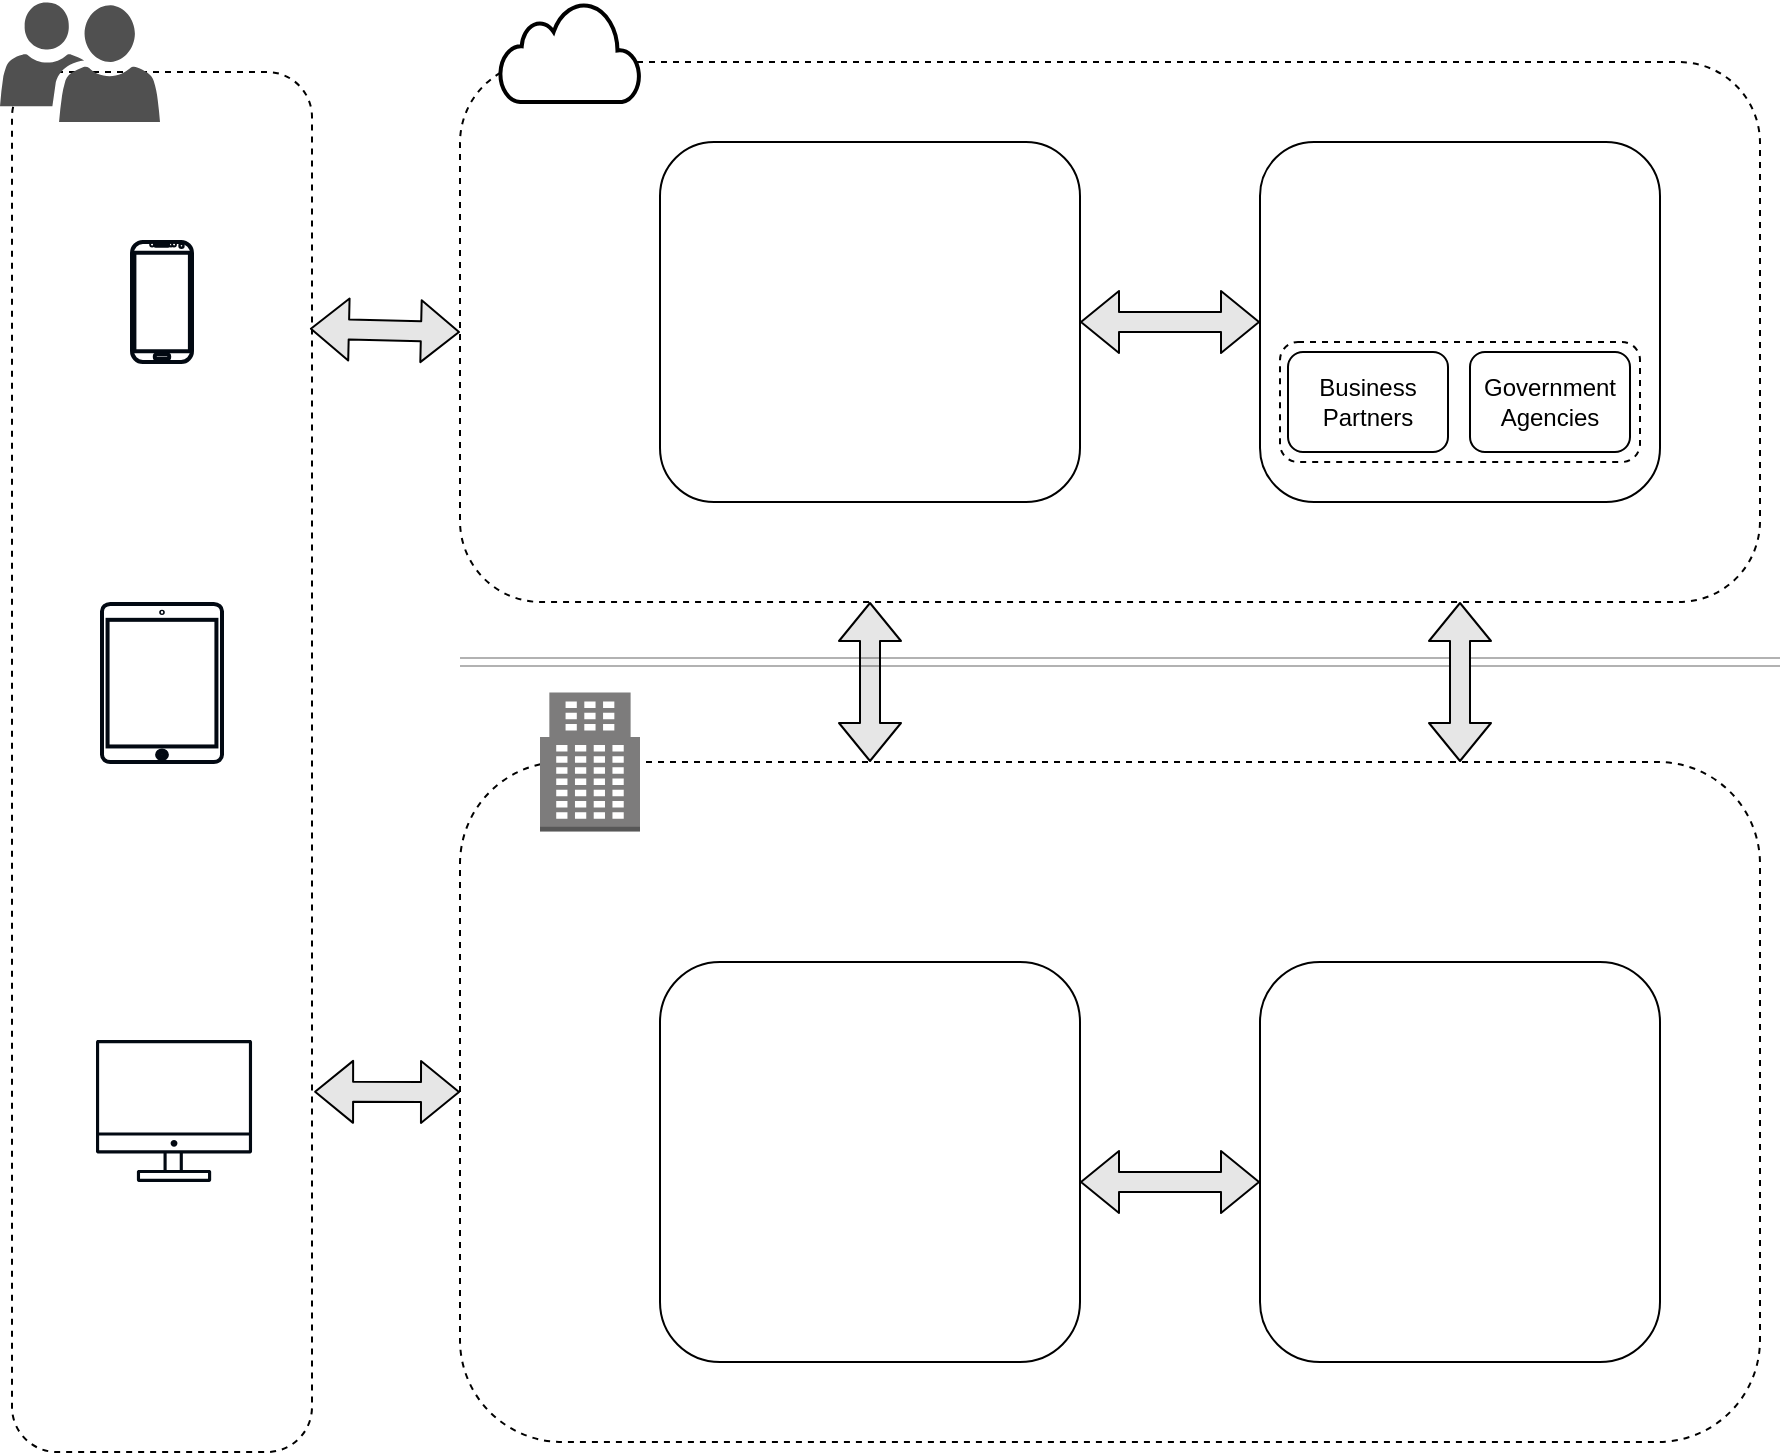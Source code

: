 <mxfile version="14.1.1" type="github">
  <diagram id="Owtm409XgRJTrGUsXU6g" name="Page-1">
    <mxGraphModel dx="2074" dy="774" grid="1" gridSize="10" guides="1" tooltips="1" connect="1" arrows="1" fold="1" page="1" pageScale="1" pageWidth="827" pageHeight="1169" math="0" shadow="0">
      <root>
        <mxCell id="0" />
        <mxCell id="1" parent="0" />
        <mxCell id="JSzs0DYUMlTjXLvYXHMq-4" value="" style="rounded=1;whiteSpace=wrap;html=1;fillColor=none;dashed=1;" vertex="1" parent="1">
          <mxGeometry x="-174" y="65" width="150" height="690" as="geometry" />
        </mxCell>
        <mxCell id="JSzs0DYUMlTjXLvYXHMq-3" value="" style="rounded=1;whiteSpace=wrap;html=1;fillColor=none;dashed=1;" vertex="1" parent="1">
          <mxGeometry x="50" y="60" width="650" height="270" as="geometry" />
        </mxCell>
        <mxCell id="JSzs0DYUMlTjXLvYXHMq-1" value="" style="rounded=1;whiteSpace=wrap;html=1;" vertex="1" parent="1">
          <mxGeometry x="150" y="100" width="210" height="180" as="geometry" />
        </mxCell>
        <mxCell id="JSzs0DYUMlTjXLvYXHMq-2" value="" style="rounded=1;whiteSpace=wrap;html=1;" vertex="1" parent="1">
          <mxGeometry x="450" y="100" width="200" height="180" as="geometry" />
        </mxCell>
        <mxCell id="JSzs0DYUMlTjXLvYXHMq-5" value="" style="rounded=1;whiteSpace=wrap;html=1;fillColor=none;dashed=1;" vertex="1" parent="1">
          <mxGeometry x="50" y="410" width="650" height="340" as="geometry" />
        </mxCell>
        <mxCell id="JSzs0DYUMlTjXLvYXHMq-6" value="" style="rounded=1;whiteSpace=wrap;html=1;" vertex="1" parent="1">
          <mxGeometry x="150" y="510" width="210" height="200" as="geometry" />
        </mxCell>
        <mxCell id="JSzs0DYUMlTjXLvYXHMq-7" value="" style="rounded=1;whiteSpace=wrap;html=1;" vertex="1" parent="1">
          <mxGeometry x="450" y="510" width="200" height="200" as="geometry" />
        </mxCell>
        <mxCell id="JSzs0DYUMlTjXLvYXHMq-9" value="" style="html=1;verticalLabelPosition=bottom;align=center;labelBackgroundColor=#ffffff;verticalAlign=top;strokeWidth=2;shadow=0;dashed=0;shape=mxgraph.ios7.icons.cloud;" vertex="1" parent="1">
          <mxGeometry x="70" y="30" width="70" height="50" as="geometry" />
        </mxCell>
        <mxCell id="JSzs0DYUMlTjXLvYXHMq-11" value="" style="outlineConnect=0;dashed=0;verticalLabelPosition=bottom;verticalAlign=top;align=center;html=1;shape=mxgraph.aws3.office_building;fillColor=#7D7C7C;gradientColor=none;strokeColor=#000000;" vertex="1" parent="1">
          <mxGeometry x="90" y="375.25" width="50" height="69.5" as="geometry" />
        </mxCell>
        <mxCell id="JSzs0DYUMlTjXLvYXHMq-12" value="" style="shape=flexArrow;endArrow=classic;startArrow=classic;html=1;entryX=0;entryY=0.5;entryDx=0;entryDy=0;fillColor=#E6E6E6;" edge="1" parent="1" source="JSzs0DYUMlTjXLvYXHMq-1" target="JSzs0DYUMlTjXLvYXHMq-2">
          <mxGeometry width="50" height="50" relative="1" as="geometry">
            <mxPoint x="130" y="340" as="sourcePoint" />
            <mxPoint x="180" y="290" as="targetPoint" />
          </mxGeometry>
        </mxCell>
        <mxCell id="JSzs0DYUMlTjXLvYXHMq-15" value="" style="shape=flexArrow;endArrow=classic;startArrow=classic;html=1;fillColor=#E6E6E6;" edge="1" parent="1">
          <mxGeometry width="50" height="50" relative="1" as="geometry">
            <mxPoint x="255" y="330" as="sourcePoint" />
            <mxPoint x="255" y="410" as="targetPoint" />
          </mxGeometry>
        </mxCell>
        <mxCell id="JSzs0DYUMlTjXLvYXHMq-16" value="" style="shape=link;html=1;opacity=30;" edge="1" parent="1">
          <mxGeometry width="100" relative="1" as="geometry">
            <mxPoint x="50" y="360" as="sourcePoint" />
            <mxPoint x="710" y="360" as="targetPoint" />
          </mxGeometry>
        </mxCell>
        <mxCell id="JSzs0DYUMlTjXLvYXHMq-17" value="" style="shape=flexArrow;endArrow=classic;startArrow=classic;html=1;fillColor=#E6E6E6;" edge="1" parent="1">
          <mxGeometry width="50" height="50" relative="1" as="geometry">
            <mxPoint x="550" y="330" as="sourcePoint" />
            <mxPoint x="550" y="410" as="targetPoint" />
          </mxGeometry>
        </mxCell>
        <mxCell id="JSzs0DYUMlTjXLvYXHMq-18" value="" style="rounded=1;whiteSpace=wrap;html=1;dashed=1;" vertex="1" parent="1">
          <mxGeometry x="460" y="200" width="180" height="60" as="geometry" />
        </mxCell>
        <mxCell id="JSzs0DYUMlTjXLvYXHMq-19" value="Business Partners" style="rounded=1;whiteSpace=wrap;html=1;" vertex="1" parent="1">
          <mxGeometry x="464" y="205" width="80" height="50" as="geometry" />
        </mxCell>
        <mxCell id="JSzs0DYUMlTjXLvYXHMq-20" value="Government Agencies" style="rounded=1;whiteSpace=wrap;html=1;" vertex="1" parent="1">
          <mxGeometry x="555" y="205" width="80" height="50" as="geometry" />
        </mxCell>
        <mxCell id="JSzs0DYUMlTjXLvYXHMq-21" value="" style="shape=flexArrow;endArrow=classic;startArrow=classic;html=1;entryX=0;entryY=0.5;entryDx=0;entryDy=0;fillColor=#E6E6E6;" edge="1" parent="1">
          <mxGeometry width="50" height="50" relative="1" as="geometry">
            <mxPoint x="360" y="620" as="sourcePoint" />
            <mxPoint x="450" y="620" as="targetPoint" />
          </mxGeometry>
        </mxCell>
        <mxCell id="JSzs0DYUMlTjXLvYXHMq-22" value="" style="verticalLabelPosition=bottom;verticalAlign=top;html=1;shadow=0;dashed=0;strokeWidth=2;shape=mxgraph.android.phone2;strokeColor=#020912;" vertex="1" parent="1">
          <mxGeometry x="-114" y="150" width="30" height="60" as="geometry" />
        </mxCell>
        <mxCell id="JSzs0DYUMlTjXLvYXHMq-23" value="" style="html=1;verticalLabelPosition=bottom;labelBackgroundColor=#ffffff;verticalAlign=top;shadow=0;dashed=0;strokeWidth=2;shape=mxgraph.ios7.misc.ipad7inch;strokeColor=#020912;" vertex="1" parent="1">
          <mxGeometry x="-129" y="331" width="60" height="79" as="geometry" />
        </mxCell>
        <mxCell id="JSzs0DYUMlTjXLvYXHMq-24" value="" style="outlineConnect=0;gradientColor=none;fontColor=#545B64;strokeColor=none;dashed=0;verticalLabelPosition=bottom;verticalAlign=top;align=center;html=1;fontSize=12;fontStyle=0;aspect=fixed;shape=mxgraph.aws4.illustration_desktop;pointerEvents=1;fillColor=#020912;" vertex="1" parent="1">
          <mxGeometry x="-132" y="549" width="78.02" height="71" as="geometry" />
        </mxCell>
        <mxCell id="JSzs0DYUMlTjXLvYXHMq-25" value="" style="pointerEvents=1;shadow=0;dashed=0;html=1;strokeColor=none;labelPosition=center;verticalLabelPosition=bottom;verticalAlign=top;align=center;fillColor=#505050;shape=mxgraph.mscae.intune.user_group" vertex="1" parent="1">
          <mxGeometry x="-180" y="30" width="80" height="60" as="geometry" />
        </mxCell>
        <mxCell id="JSzs0DYUMlTjXLvYXHMq-26" value="" style="shape=flexArrow;endArrow=classic;startArrow=classic;html=1;fillColor=#E6E6E6;exitX=0;exitY=0.5;exitDx=0;exitDy=0;entryX=0.993;entryY=0.186;entryDx=0;entryDy=0;entryPerimeter=0;" edge="1" parent="1" source="JSzs0DYUMlTjXLvYXHMq-3" target="JSzs0DYUMlTjXLvYXHMq-4">
          <mxGeometry width="50" height="50" relative="1" as="geometry">
            <mxPoint x="265" y="340" as="sourcePoint" />
            <mxPoint x="265" y="420" as="targetPoint" />
          </mxGeometry>
        </mxCell>
        <mxCell id="JSzs0DYUMlTjXLvYXHMq-27" value="" style="shape=flexArrow;endArrow=classic;startArrow=classic;html=1;fillColor=#E6E6E6;entryX=1.007;entryY=0.739;entryDx=0;entryDy=0;entryPerimeter=0;" edge="1" parent="1" target="JSzs0DYUMlTjXLvYXHMq-4">
          <mxGeometry width="50" height="50" relative="1" as="geometry">
            <mxPoint x="50" y="575" as="sourcePoint" />
            <mxPoint x="-15.05" y="203.34" as="targetPoint" />
          </mxGeometry>
        </mxCell>
      </root>
    </mxGraphModel>
  </diagram>
</mxfile>
